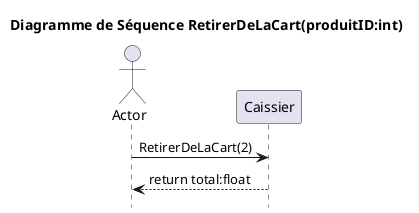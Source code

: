 @startuml
hide footbox
title Diagramme de Séquence RetirerDeLaCart(produitID:int)

actor       Actor       as a
participant Caissier as c
'database    db    as d
'participant logger as l
a -> c : RetirerDeLaCart(2)
a <-- c : return total:float
@enduml
